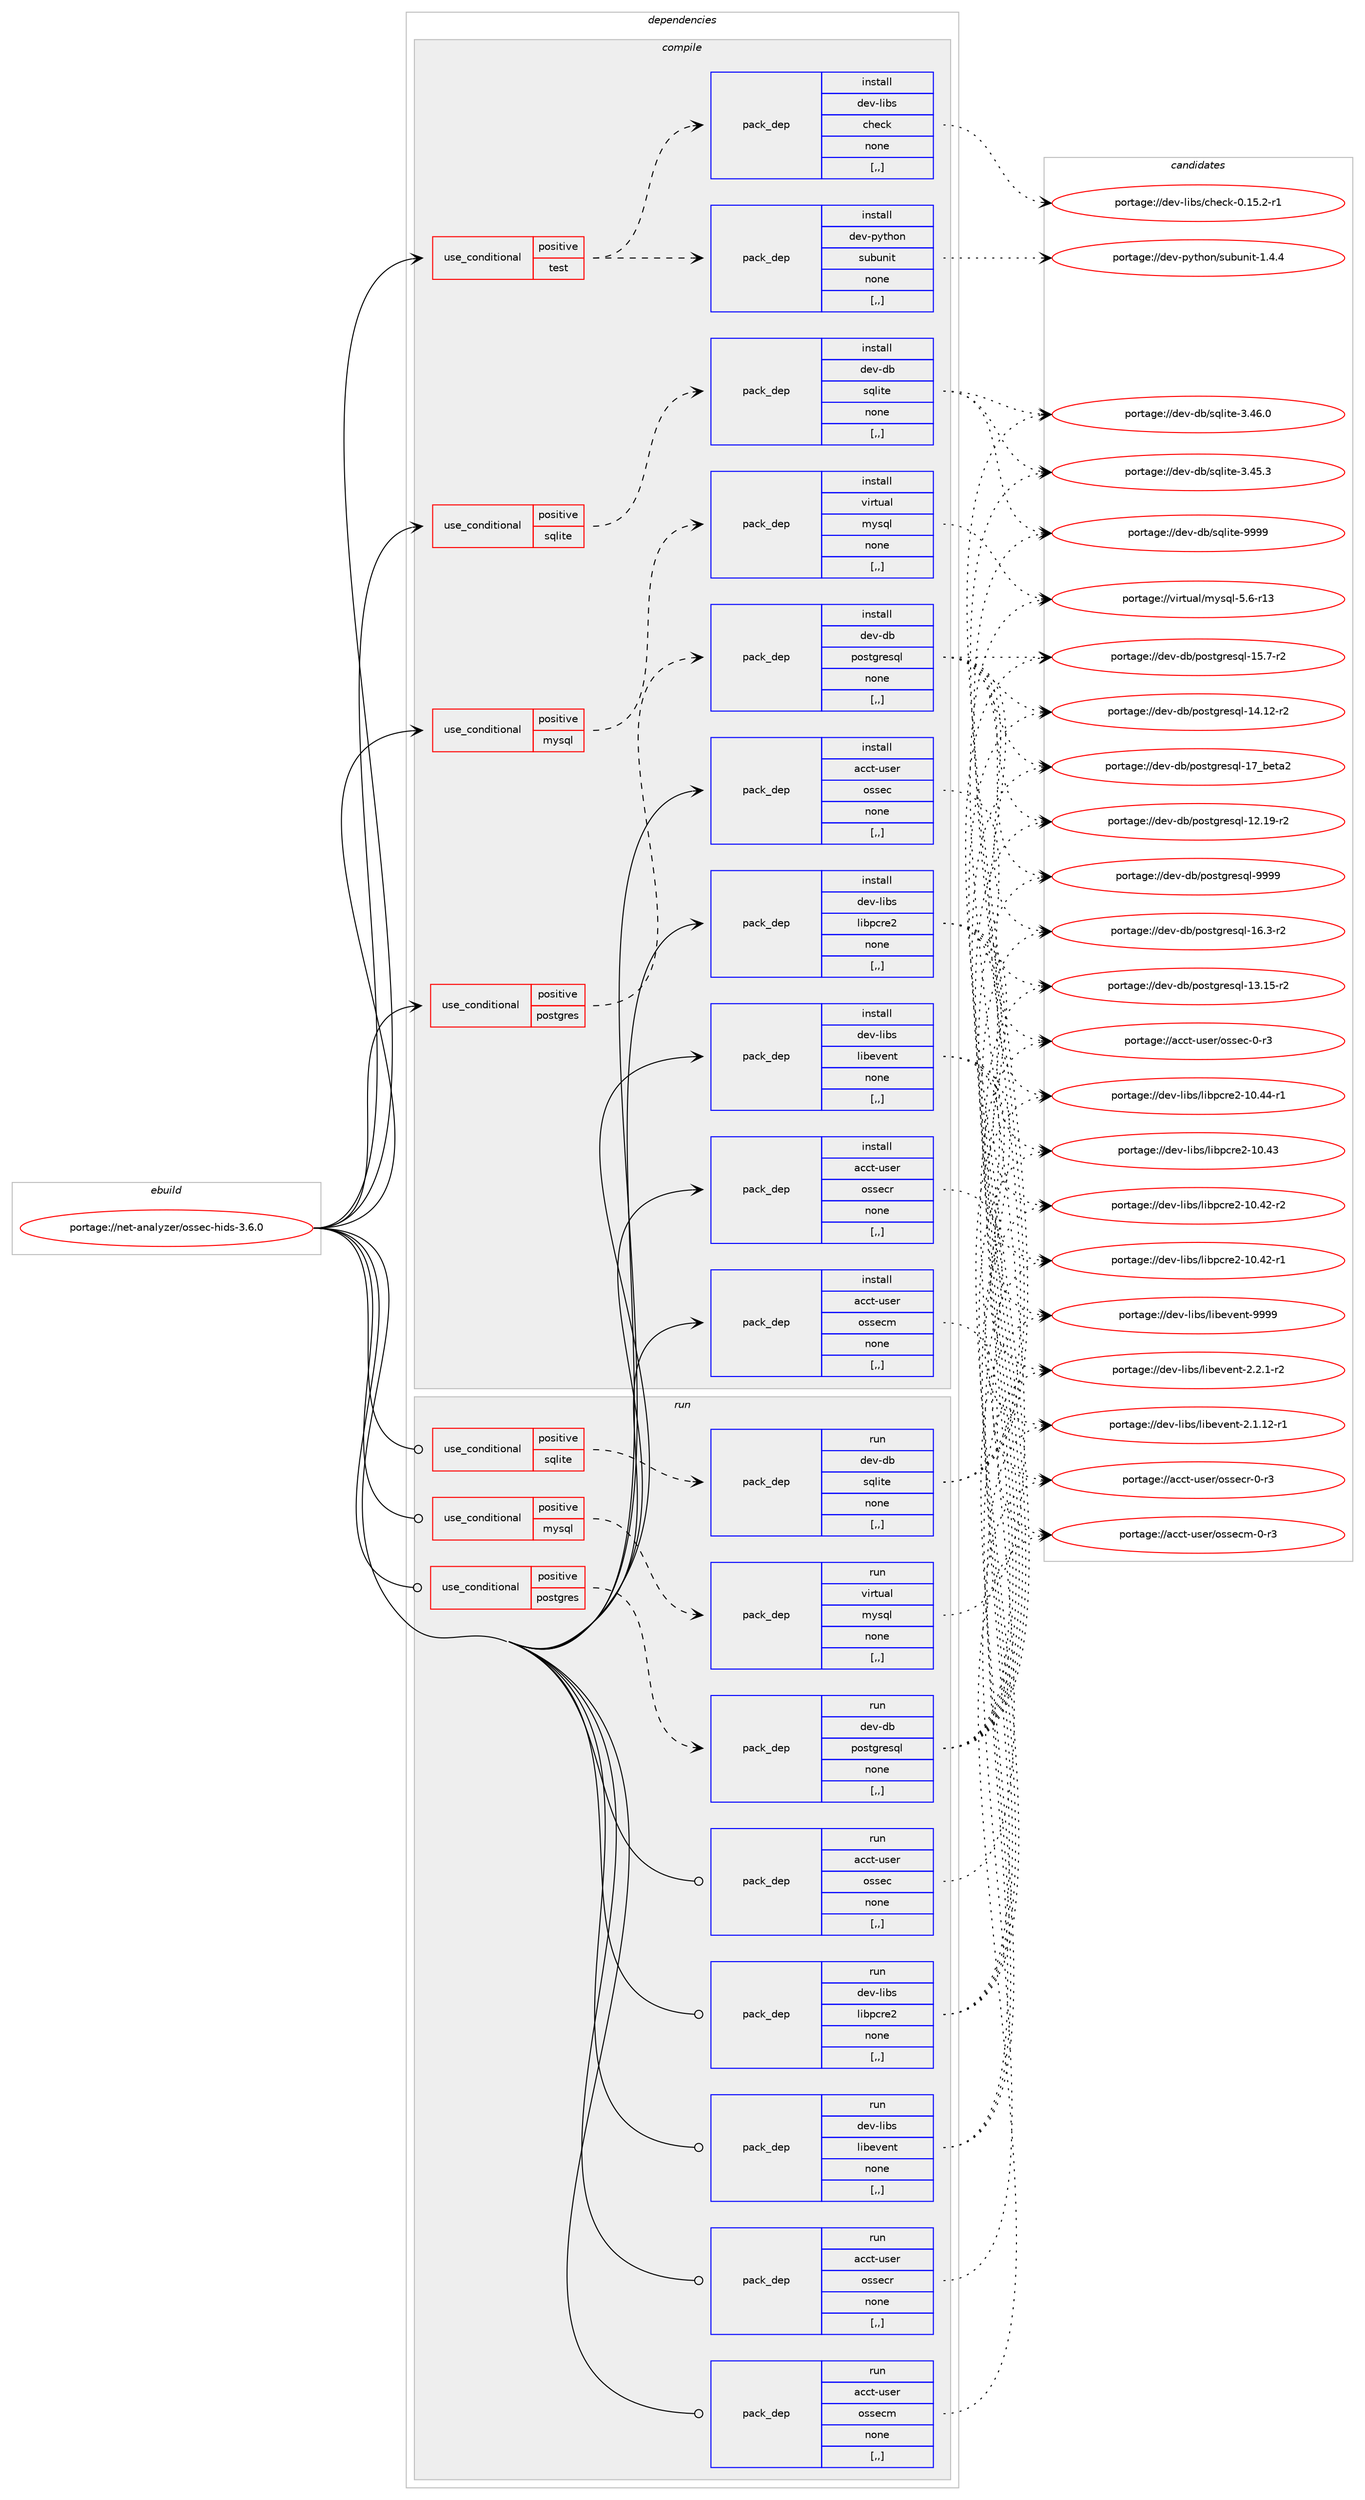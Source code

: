digraph prolog {

# *************
# Graph options
# *************

newrank=true;
concentrate=true;
compound=true;
graph [rankdir=LR,fontname=Helvetica,fontsize=10,ranksep=1.5];#, ranksep=2.5, nodesep=0.2];
edge  [arrowhead=vee];
node  [fontname=Helvetica,fontsize=10];

# **********
# The ebuild
# **********

subgraph cluster_leftcol {
color=gray;
label=<<i>ebuild</i>>;
id [label="portage://net-analyzer/ossec-hids-3.6.0", color=red, width=4, href="../net-analyzer/ossec-hids-3.6.0.svg"];
}

# ****************
# The dependencies
# ****************

subgraph cluster_midcol {
color=gray;
label=<<i>dependencies</i>>;
subgraph cluster_compile {
fillcolor="#eeeeee";
style=filled;
label=<<i>compile</i>>;
subgraph cond87766 {
dependency340639 [label=<<TABLE BORDER="0" CELLBORDER="1" CELLSPACING="0" CELLPADDING="4"><TR><TD ROWSPAN="3" CELLPADDING="10">use_conditional</TD></TR><TR><TD>positive</TD></TR><TR><TD>mysql</TD></TR></TABLE>>, shape=none, color=red];
subgraph pack250284 {
dependency340640 [label=<<TABLE BORDER="0" CELLBORDER="1" CELLSPACING="0" CELLPADDING="4" WIDTH="220"><TR><TD ROWSPAN="6" CELLPADDING="30">pack_dep</TD></TR><TR><TD WIDTH="110">install</TD></TR><TR><TD>virtual</TD></TR><TR><TD>mysql</TD></TR><TR><TD>none</TD></TR><TR><TD>[,,]</TD></TR></TABLE>>, shape=none, color=blue];
}
dependency340639:e -> dependency340640:w [weight=20,style="dashed",arrowhead="vee"];
}
id:e -> dependency340639:w [weight=20,style="solid",arrowhead="vee"];
subgraph cond87767 {
dependency340641 [label=<<TABLE BORDER="0" CELLBORDER="1" CELLSPACING="0" CELLPADDING="4"><TR><TD ROWSPAN="3" CELLPADDING="10">use_conditional</TD></TR><TR><TD>positive</TD></TR><TR><TD>postgres</TD></TR></TABLE>>, shape=none, color=red];
subgraph pack250285 {
dependency340642 [label=<<TABLE BORDER="0" CELLBORDER="1" CELLSPACING="0" CELLPADDING="4" WIDTH="220"><TR><TD ROWSPAN="6" CELLPADDING="30">pack_dep</TD></TR><TR><TD WIDTH="110">install</TD></TR><TR><TD>dev-db</TD></TR><TR><TD>postgresql</TD></TR><TR><TD>none</TD></TR><TR><TD>[,,]</TD></TR></TABLE>>, shape=none, color=blue];
}
dependency340641:e -> dependency340642:w [weight=20,style="dashed",arrowhead="vee"];
}
id:e -> dependency340641:w [weight=20,style="solid",arrowhead="vee"];
subgraph cond87768 {
dependency340643 [label=<<TABLE BORDER="0" CELLBORDER="1" CELLSPACING="0" CELLPADDING="4"><TR><TD ROWSPAN="3" CELLPADDING="10">use_conditional</TD></TR><TR><TD>positive</TD></TR><TR><TD>sqlite</TD></TR></TABLE>>, shape=none, color=red];
subgraph pack250286 {
dependency340644 [label=<<TABLE BORDER="0" CELLBORDER="1" CELLSPACING="0" CELLPADDING="4" WIDTH="220"><TR><TD ROWSPAN="6" CELLPADDING="30">pack_dep</TD></TR><TR><TD WIDTH="110">install</TD></TR><TR><TD>dev-db</TD></TR><TR><TD>sqlite</TD></TR><TR><TD>none</TD></TR><TR><TD>[,,]</TD></TR></TABLE>>, shape=none, color=blue];
}
dependency340643:e -> dependency340644:w [weight=20,style="dashed",arrowhead="vee"];
}
id:e -> dependency340643:w [weight=20,style="solid",arrowhead="vee"];
subgraph cond87769 {
dependency340645 [label=<<TABLE BORDER="0" CELLBORDER="1" CELLSPACING="0" CELLPADDING="4"><TR><TD ROWSPAN="3" CELLPADDING="10">use_conditional</TD></TR><TR><TD>positive</TD></TR><TR><TD>test</TD></TR></TABLE>>, shape=none, color=red];
subgraph pack250287 {
dependency340646 [label=<<TABLE BORDER="0" CELLBORDER="1" CELLSPACING="0" CELLPADDING="4" WIDTH="220"><TR><TD ROWSPAN="6" CELLPADDING="30">pack_dep</TD></TR><TR><TD WIDTH="110">install</TD></TR><TR><TD>dev-libs</TD></TR><TR><TD>check</TD></TR><TR><TD>none</TD></TR><TR><TD>[,,]</TD></TR></TABLE>>, shape=none, color=blue];
}
dependency340645:e -> dependency340646:w [weight=20,style="dashed",arrowhead="vee"];
subgraph pack250288 {
dependency340647 [label=<<TABLE BORDER="0" CELLBORDER="1" CELLSPACING="0" CELLPADDING="4" WIDTH="220"><TR><TD ROWSPAN="6" CELLPADDING="30">pack_dep</TD></TR><TR><TD WIDTH="110">install</TD></TR><TR><TD>dev-python</TD></TR><TR><TD>subunit</TD></TR><TR><TD>none</TD></TR><TR><TD>[,,]</TD></TR></TABLE>>, shape=none, color=blue];
}
dependency340645:e -> dependency340647:w [weight=20,style="dashed",arrowhead="vee"];
}
id:e -> dependency340645:w [weight=20,style="solid",arrowhead="vee"];
subgraph pack250289 {
dependency340648 [label=<<TABLE BORDER="0" CELLBORDER="1" CELLSPACING="0" CELLPADDING="4" WIDTH="220"><TR><TD ROWSPAN="6" CELLPADDING="30">pack_dep</TD></TR><TR><TD WIDTH="110">install</TD></TR><TR><TD>acct-user</TD></TR><TR><TD>ossec</TD></TR><TR><TD>none</TD></TR><TR><TD>[,,]</TD></TR></TABLE>>, shape=none, color=blue];
}
id:e -> dependency340648:w [weight=20,style="solid",arrowhead="vee"];
subgraph pack250290 {
dependency340649 [label=<<TABLE BORDER="0" CELLBORDER="1" CELLSPACING="0" CELLPADDING="4" WIDTH="220"><TR><TD ROWSPAN="6" CELLPADDING="30">pack_dep</TD></TR><TR><TD WIDTH="110">install</TD></TR><TR><TD>acct-user</TD></TR><TR><TD>ossecm</TD></TR><TR><TD>none</TD></TR><TR><TD>[,,]</TD></TR></TABLE>>, shape=none, color=blue];
}
id:e -> dependency340649:w [weight=20,style="solid",arrowhead="vee"];
subgraph pack250291 {
dependency340650 [label=<<TABLE BORDER="0" CELLBORDER="1" CELLSPACING="0" CELLPADDING="4" WIDTH="220"><TR><TD ROWSPAN="6" CELLPADDING="30">pack_dep</TD></TR><TR><TD WIDTH="110">install</TD></TR><TR><TD>acct-user</TD></TR><TR><TD>ossecr</TD></TR><TR><TD>none</TD></TR><TR><TD>[,,]</TD></TR></TABLE>>, shape=none, color=blue];
}
id:e -> dependency340650:w [weight=20,style="solid",arrowhead="vee"];
subgraph pack250292 {
dependency340651 [label=<<TABLE BORDER="0" CELLBORDER="1" CELLSPACING="0" CELLPADDING="4" WIDTH="220"><TR><TD ROWSPAN="6" CELLPADDING="30">pack_dep</TD></TR><TR><TD WIDTH="110">install</TD></TR><TR><TD>dev-libs</TD></TR><TR><TD>libevent</TD></TR><TR><TD>none</TD></TR><TR><TD>[,,]</TD></TR></TABLE>>, shape=none, color=blue];
}
id:e -> dependency340651:w [weight=20,style="solid",arrowhead="vee"];
subgraph pack250293 {
dependency340652 [label=<<TABLE BORDER="0" CELLBORDER="1" CELLSPACING="0" CELLPADDING="4" WIDTH="220"><TR><TD ROWSPAN="6" CELLPADDING="30">pack_dep</TD></TR><TR><TD WIDTH="110">install</TD></TR><TR><TD>dev-libs</TD></TR><TR><TD>libpcre2</TD></TR><TR><TD>none</TD></TR><TR><TD>[,,]</TD></TR></TABLE>>, shape=none, color=blue];
}
id:e -> dependency340652:w [weight=20,style="solid",arrowhead="vee"];
}
subgraph cluster_compileandrun {
fillcolor="#eeeeee";
style=filled;
label=<<i>compile and run</i>>;
}
subgraph cluster_run {
fillcolor="#eeeeee";
style=filled;
label=<<i>run</i>>;
subgraph cond87770 {
dependency340653 [label=<<TABLE BORDER="0" CELLBORDER="1" CELLSPACING="0" CELLPADDING="4"><TR><TD ROWSPAN="3" CELLPADDING="10">use_conditional</TD></TR><TR><TD>positive</TD></TR><TR><TD>mysql</TD></TR></TABLE>>, shape=none, color=red];
subgraph pack250294 {
dependency340654 [label=<<TABLE BORDER="0" CELLBORDER="1" CELLSPACING="0" CELLPADDING="4" WIDTH="220"><TR><TD ROWSPAN="6" CELLPADDING="30">pack_dep</TD></TR><TR><TD WIDTH="110">run</TD></TR><TR><TD>virtual</TD></TR><TR><TD>mysql</TD></TR><TR><TD>none</TD></TR><TR><TD>[,,]</TD></TR></TABLE>>, shape=none, color=blue];
}
dependency340653:e -> dependency340654:w [weight=20,style="dashed",arrowhead="vee"];
}
id:e -> dependency340653:w [weight=20,style="solid",arrowhead="odot"];
subgraph cond87771 {
dependency340655 [label=<<TABLE BORDER="0" CELLBORDER="1" CELLSPACING="0" CELLPADDING="4"><TR><TD ROWSPAN="3" CELLPADDING="10">use_conditional</TD></TR><TR><TD>positive</TD></TR><TR><TD>postgres</TD></TR></TABLE>>, shape=none, color=red];
subgraph pack250295 {
dependency340656 [label=<<TABLE BORDER="0" CELLBORDER="1" CELLSPACING="0" CELLPADDING="4" WIDTH="220"><TR><TD ROWSPAN="6" CELLPADDING="30">pack_dep</TD></TR><TR><TD WIDTH="110">run</TD></TR><TR><TD>dev-db</TD></TR><TR><TD>postgresql</TD></TR><TR><TD>none</TD></TR><TR><TD>[,,]</TD></TR></TABLE>>, shape=none, color=blue];
}
dependency340655:e -> dependency340656:w [weight=20,style="dashed",arrowhead="vee"];
}
id:e -> dependency340655:w [weight=20,style="solid",arrowhead="odot"];
subgraph cond87772 {
dependency340657 [label=<<TABLE BORDER="0" CELLBORDER="1" CELLSPACING="0" CELLPADDING="4"><TR><TD ROWSPAN="3" CELLPADDING="10">use_conditional</TD></TR><TR><TD>positive</TD></TR><TR><TD>sqlite</TD></TR></TABLE>>, shape=none, color=red];
subgraph pack250296 {
dependency340658 [label=<<TABLE BORDER="0" CELLBORDER="1" CELLSPACING="0" CELLPADDING="4" WIDTH="220"><TR><TD ROWSPAN="6" CELLPADDING="30">pack_dep</TD></TR><TR><TD WIDTH="110">run</TD></TR><TR><TD>dev-db</TD></TR><TR><TD>sqlite</TD></TR><TR><TD>none</TD></TR><TR><TD>[,,]</TD></TR></TABLE>>, shape=none, color=blue];
}
dependency340657:e -> dependency340658:w [weight=20,style="dashed",arrowhead="vee"];
}
id:e -> dependency340657:w [weight=20,style="solid",arrowhead="odot"];
subgraph pack250297 {
dependency340659 [label=<<TABLE BORDER="0" CELLBORDER="1" CELLSPACING="0" CELLPADDING="4" WIDTH="220"><TR><TD ROWSPAN="6" CELLPADDING="30">pack_dep</TD></TR><TR><TD WIDTH="110">run</TD></TR><TR><TD>acct-user</TD></TR><TR><TD>ossec</TD></TR><TR><TD>none</TD></TR><TR><TD>[,,]</TD></TR></TABLE>>, shape=none, color=blue];
}
id:e -> dependency340659:w [weight=20,style="solid",arrowhead="odot"];
subgraph pack250298 {
dependency340660 [label=<<TABLE BORDER="0" CELLBORDER="1" CELLSPACING="0" CELLPADDING="4" WIDTH="220"><TR><TD ROWSPAN="6" CELLPADDING="30">pack_dep</TD></TR><TR><TD WIDTH="110">run</TD></TR><TR><TD>acct-user</TD></TR><TR><TD>ossecm</TD></TR><TR><TD>none</TD></TR><TR><TD>[,,]</TD></TR></TABLE>>, shape=none, color=blue];
}
id:e -> dependency340660:w [weight=20,style="solid",arrowhead="odot"];
subgraph pack250299 {
dependency340661 [label=<<TABLE BORDER="0" CELLBORDER="1" CELLSPACING="0" CELLPADDING="4" WIDTH="220"><TR><TD ROWSPAN="6" CELLPADDING="30">pack_dep</TD></TR><TR><TD WIDTH="110">run</TD></TR><TR><TD>acct-user</TD></TR><TR><TD>ossecr</TD></TR><TR><TD>none</TD></TR><TR><TD>[,,]</TD></TR></TABLE>>, shape=none, color=blue];
}
id:e -> dependency340661:w [weight=20,style="solid",arrowhead="odot"];
subgraph pack250300 {
dependency340662 [label=<<TABLE BORDER="0" CELLBORDER="1" CELLSPACING="0" CELLPADDING="4" WIDTH="220"><TR><TD ROWSPAN="6" CELLPADDING="30">pack_dep</TD></TR><TR><TD WIDTH="110">run</TD></TR><TR><TD>dev-libs</TD></TR><TR><TD>libevent</TD></TR><TR><TD>none</TD></TR><TR><TD>[,,]</TD></TR></TABLE>>, shape=none, color=blue];
}
id:e -> dependency340662:w [weight=20,style="solid",arrowhead="odot"];
subgraph pack250301 {
dependency340663 [label=<<TABLE BORDER="0" CELLBORDER="1" CELLSPACING="0" CELLPADDING="4" WIDTH="220"><TR><TD ROWSPAN="6" CELLPADDING="30">pack_dep</TD></TR><TR><TD WIDTH="110">run</TD></TR><TR><TD>dev-libs</TD></TR><TR><TD>libpcre2</TD></TR><TR><TD>none</TD></TR><TR><TD>[,,]</TD></TR></TABLE>>, shape=none, color=blue];
}
id:e -> dependency340663:w [weight=20,style="solid",arrowhead="odot"];
}
}

# **************
# The candidates
# **************

subgraph cluster_choices {
rank=same;
color=gray;
label=<<i>candidates</i>>;

subgraph choice250284 {
color=black;
nodesep=1;
choice118105114116117971084710912111511310845534654451144951 [label="portage://virtual/mysql-5.6-r13", color=red, width=4,href="../virtual/mysql-5.6-r13.svg"];
dependency340640:e -> choice118105114116117971084710912111511310845534654451144951:w [style=dotted,weight="100"];
}
subgraph choice250285 {
color=black;
nodesep=1;
choice1001011184510098471121111151161031141011151131084557575757 [label="portage://dev-db/postgresql-9999", color=red, width=4,href="../dev-db/postgresql-9999.svg"];
choice10010111845100984711211111511610311410111511310845495595981011169750 [label="portage://dev-db/postgresql-17_beta2", color=red, width=4,href="../dev-db/postgresql-17_beta2.svg"];
choice10010111845100984711211111511610311410111511310845495446514511450 [label="portage://dev-db/postgresql-16.3-r2", color=red, width=4,href="../dev-db/postgresql-16.3-r2.svg"];
choice10010111845100984711211111511610311410111511310845495346554511450 [label="portage://dev-db/postgresql-15.7-r2", color=red, width=4,href="../dev-db/postgresql-15.7-r2.svg"];
choice1001011184510098471121111151161031141011151131084549524649504511450 [label="portage://dev-db/postgresql-14.12-r2", color=red, width=4,href="../dev-db/postgresql-14.12-r2.svg"];
choice1001011184510098471121111151161031141011151131084549514649534511450 [label="portage://dev-db/postgresql-13.15-r2", color=red, width=4,href="../dev-db/postgresql-13.15-r2.svg"];
choice1001011184510098471121111151161031141011151131084549504649574511450 [label="portage://dev-db/postgresql-12.19-r2", color=red, width=4,href="../dev-db/postgresql-12.19-r2.svg"];
dependency340642:e -> choice1001011184510098471121111151161031141011151131084557575757:w [style=dotted,weight="100"];
dependency340642:e -> choice10010111845100984711211111511610311410111511310845495595981011169750:w [style=dotted,weight="100"];
dependency340642:e -> choice10010111845100984711211111511610311410111511310845495446514511450:w [style=dotted,weight="100"];
dependency340642:e -> choice10010111845100984711211111511610311410111511310845495346554511450:w [style=dotted,weight="100"];
dependency340642:e -> choice1001011184510098471121111151161031141011151131084549524649504511450:w [style=dotted,weight="100"];
dependency340642:e -> choice1001011184510098471121111151161031141011151131084549514649534511450:w [style=dotted,weight="100"];
dependency340642:e -> choice1001011184510098471121111151161031141011151131084549504649574511450:w [style=dotted,weight="100"];
}
subgraph choice250286 {
color=black;
nodesep=1;
choice1001011184510098471151131081051161014557575757 [label="portage://dev-db/sqlite-9999", color=red, width=4,href="../dev-db/sqlite-9999.svg"];
choice10010111845100984711511310810511610145514652544648 [label="portage://dev-db/sqlite-3.46.0", color=red, width=4,href="../dev-db/sqlite-3.46.0.svg"];
choice10010111845100984711511310810511610145514652534651 [label="portage://dev-db/sqlite-3.45.3", color=red, width=4,href="../dev-db/sqlite-3.45.3.svg"];
dependency340644:e -> choice1001011184510098471151131081051161014557575757:w [style=dotted,weight="100"];
dependency340644:e -> choice10010111845100984711511310810511610145514652544648:w [style=dotted,weight="100"];
dependency340644:e -> choice10010111845100984711511310810511610145514652534651:w [style=dotted,weight="100"];
}
subgraph choice250287 {
color=black;
nodesep=1;
choice1001011184510810598115479910410199107454846495346504511449 [label="portage://dev-libs/check-0.15.2-r1", color=red, width=4,href="../dev-libs/check-0.15.2-r1.svg"];
dependency340646:e -> choice1001011184510810598115479910410199107454846495346504511449:w [style=dotted,weight="100"];
}
subgraph choice250288 {
color=black;
nodesep=1;
choice100101118451121211161041111104711511798117110105116454946524652 [label="portage://dev-python/subunit-1.4.4", color=red, width=4,href="../dev-python/subunit-1.4.4.svg"];
dependency340647:e -> choice100101118451121211161041111104711511798117110105116454946524652:w [style=dotted,weight="100"];
}
subgraph choice250289 {
color=black;
nodesep=1;
choice97999911645117115101114471111151151019945484511451 [label="portage://acct-user/ossec-0-r3", color=red, width=4,href="../acct-user/ossec-0-r3.svg"];
dependency340648:e -> choice97999911645117115101114471111151151019945484511451:w [style=dotted,weight="100"];
}
subgraph choice250290 {
color=black;
nodesep=1;
choice97999911645117115101114471111151151019910945484511451 [label="portage://acct-user/ossecm-0-r3", color=red, width=4,href="../acct-user/ossecm-0-r3.svg"];
dependency340649:e -> choice97999911645117115101114471111151151019910945484511451:w [style=dotted,weight="100"];
}
subgraph choice250291 {
color=black;
nodesep=1;
choice97999911645117115101114471111151151019911445484511451 [label="portage://acct-user/ossecr-0-r3", color=red, width=4,href="../acct-user/ossecr-0-r3.svg"];
dependency340650:e -> choice97999911645117115101114471111151151019911445484511451:w [style=dotted,weight="100"];
}
subgraph choice250292 {
color=black;
nodesep=1;
choice100101118451081059811547108105981011181011101164557575757 [label="portage://dev-libs/libevent-9999", color=red, width=4,href="../dev-libs/libevent-9999.svg"];
choice100101118451081059811547108105981011181011101164550465046494511450 [label="portage://dev-libs/libevent-2.2.1-r2", color=red, width=4,href="../dev-libs/libevent-2.2.1-r2.svg"];
choice10010111845108105981154710810598101118101110116455046494649504511449 [label="portage://dev-libs/libevent-2.1.12-r1", color=red, width=4,href="../dev-libs/libevent-2.1.12-r1.svg"];
dependency340651:e -> choice100101118451081059811547108105981011181011101164557575757:w [style=dotted,weight="100"];
dependency340651:e -> choice100101118451081059811547108105981011181011101164550465046494511450:w [style=dotted,weight="100"];
dependency340651:e -> choice10010111845108105981154710810598101118101110116455046494649504511449:w [style=dotted,weight="100"];
}
subgraph choice250293 {
color=black;
nodesep=1;
choice1001011184510810598115471081059811299114101504549484652524511449 [label="portage://dev-libs/libpcre2-10.44-r1", color=red, width=4,href="../dev-libs/libpcre2-10.44-r1.svg"];
choice100101118451081059811547108105981129911410150454948465251 [label="portage://dev-libs/libpcre2-10.43", color=red, width=4,href="../dev-libs/libpcre2-10.43.svg"];
choice1001011184510810598115471081059811299114101504549484652504511450 [label="portage://dev-libs/libpcre2-10.42-r2", color=red, width=4,href="../dev-libs/libpcre2-10.42-r2.svg"];
choice1001011184510810598115471081059811299114101504549484652504511449 [label="portage://dev-libs/libpcre2-10.42-r1", color=red, width=4,href="../dev-libs/libpcre2-10.42-r1.svg"];
dependency340652:e -> choice1001011184510810598115471081059811299114101504549484652524511449:w [style=dotted,weight="100"];
dependency340652:e -> choice100101118451081059811547108105981129911410150454948465251:w [style=dotted,weight="100"];
dependency340652:e -> choice1001011184510810598115471081059811299114101504549484652504511450:w [style=dotted,weight="100"];
dependency340652:e -> choice1001011184510810598115471081059811299114101504549484652504511449:w [style=dotted,weight="100"];
}
subgraph choice250294 {
color=black;
nodesep=1;
choice118105114116117971084710912111511310845534654451144951 [label="portage://virtual/mysql-5.6-r13", color=red, width=4,href="../virtual/mysql-5.6-r13.svg"];
dependency340654:e -> choice118105114116117971084710912111511310845534654451144951:w [style=dotted,weight="100"];
}
subgraph choice250295 {
color=black;
nodesep=1;
choice1001011184510098471121111151161031141011151131084557575757 [label="portage://dev-db/postgresql-9999", color=red, width=4,href="../dev-db/postgresql-9999.svg"];
choice10010111845100984711211111511610311410111511310845495595981011169750 [label="portage://dev-db/postgresql-17_beta2", color=red, width=4,href="../dev-db/postgresql-17_beta2.svg"];
choice10010111845100984711211111511610311410111511310845495446514511450 [label="portage://dev-db/postgresql-16.3-r2", color=red, width=4,href="../dev-db/postgresql-16.3-r2.svg"];
choice10010111845100984711211111511610311410111511310845495346554511450 [label="portage://dev-db/postgresql-15.7-r2", color=red, width=4,href="../dev-db/postgresql-15.7-r2.svg"];
choice1001011184510098471121111151161031141011151131084549524649504511450 [label="portage://dev-db/postgresql-14.12-r2", color=red, width=4,href="../dev-db/postgresql-14.12-r2.svg"];
choice1001011184510098471121111151161031141011151131084549514649534511450 [label="portage://dev-db/postgresql-13.15-r2", color=red, width=4,href="../dev-db/postgresql-13.15-r2.svg"];
choice1001011184510098471121111151161031141011151131084549504649574511450 [label="portage://dev-db/postgresql-12.19-r2", color=red, width=4,href="../dev-db/postgresql-12.19-r2.svg"];
dependency340656:e -> choice1001011184510098471121111151161031141011151131084557575757:w [style=dotted,weight="100"];
dependency340656:e -> choice10010111845100984711211111511610311410111511310845495595981011169750:w [style=dotted,weight="100"];
dependency340656:e -> choice10010111845100984711211111511610311410111511310845495446514511450:w [style=dotted,weight="100"];
dependency340656:e -> choice10010111845100984711211111511610311410111511310845495346554511450:w [style=dotted,weight="100"];
dependency340656:e -> choice1001011184510098471121111151161031141011151131084549524649504511450:w [style=dotted,weight="100"];
dependency340656:e -> choice1001011184510098471121111151161031141011151131084549514649534511450:w [style=dotted,weight="100"];
dependency340656:e -> choice1001011184510098471121111151161031141011151131084549504649574511450:w [style=dotted,weight="100"];
}
subgraph choice250296 {
color=black;
nodesep=1;
choice1001011184510098471151131081051161014557575757 [label="portage://dev-db/sqlite-9999", color=red, width=4,href="../dev-db/sqlite-9999.svg"];
choice10010111845100984711511310810511610145514652544648 [label="portage://dev-db/sqlite-3.46.0", color=red, width=4,href="../dev-db/sqlite-3.46.0.svg"];
choice10010111845100984711511310810511610145514652534651 [label="portage://dev-db/sqlite-3.45.3", color=red, width=4,href="../dev-db/sqlite-3.45.3.svg"];
dependency340658:e -> choice1001011184510098471151131081051161014557575757:w [style=dotted,weight="100"];
dependency340658:e -> choice10010111845100984711511310810511610145514652544648:w [style=dotted,weight="100"];
dependency340658:e -> choice10010111845100984711511310810511610145514652534651:w [style=dotted,weight="100"];
}
subgraph choice250297 {
color=black;
nodesep=1;
choice97999911645117115101114471111151151019945484511451 [label="portage://acct-user/ossec-0-r3", color=red, width=4,href="../acct-user/ossec-0-r3.svg"];
dependency340659:e -> choice97999911645117115101114471111151151019945484511451:w [style=dotted,weight="100"];
}
subgraph choice250298 {
color=black;
nodesep=1;
choice97999911645117115101114471111151151019910945484511451 [label="portage://acct-user/ossecm-0-r3", color=red, width=4,href="../acct-user/ossecm-0-r3.svg"];
dependency340660:e -> choice97999911645117115101114471111151151019910945484511451:w [style=dotted,weight="100"];
}
subgraph choice250299 {
color=black;
nodesep=1;
choice97999911645117115101114471111151151019911445484511451 [label="portage://acct-user/ossecr-0-r3", color=red, width=4,href="../acct-user/ossecr-0-r3.svg"];
dependency340661:e -> choice97999911645117115101114471111151151019911445484511451:w [style=dotted,weight="100"];
}
subgraph choice250300 {
color=black;
nodesep=1;
choice100101118451081059811547108105981011181011101164557575757 [label="portage://dev-libs/libevent-9999", color=red, width=4,href="../dev-libs/libevent-9999.svg"];
choice100101118451081059811547108105981011181011101164550465046494511450 [label="portage://dev-libs/libevent-2.2.1-r2", color=red, width=4,href="../dev-libs/libevent-2.2.1-r2.svg"];
choice10010111845108105981154710810598101118101110116455046494649504511449 [label="portage://dev-libs/libevent-2.1.12-r1", color=red, width=4,href="../dev-libs/libevent-2.1.12-r1.svg"];
dependency340662:e -> choice100101118451081059811547108105981011181011101164557575757:w [style=dotted,weight="100"];
dependency340662:e -> choice100101118451081059811547108105981011181011101164550465046494511450:w [style=dotted,weight="100"];
dependency340662:e -> choice10010111845108105981154710810598101118101110116455046494649504511449:w [style=dotted,weight="100"];
}
subgraph choice250301 {
color=black;
nodesep=1;
choice1001011184510810598115471081059811299114101504549484652524511449 [label="portage://dev-libs/libpcre2-10.44-r1", color=red, width=4,href="../dev-libs/libpcre2-10.44-r1.svg"];
choice100101118451081059811547108105981129911410150454948465251 [label="portage://dev-libs/libpcre2-10.43", color=red, width=4,href="../dev-libs/libpcre2-10.43.svg"];
choice1001011184510810598115471081059811299114101504549484652504511450 [label="portage://dev-libs/libpcre2-10.42-r2", color=red, width=4,href="../dev-libs/libpcre2-10.42-r2.svg"];
choice1001011184510810598115471081059811299114101504549484652504511449 [label="portage://dev-libs/libpcre2-10.42-r1", color=red, width=4,href="../dev-libs/libpcre2-10.42-r1.svg"];
dependency340663:e -> choice1001011184510810598115471081059811299114101504549484652524511449:w [style=dotted,weight="100"];
dependency340663:e -> choice100101118451081059811547108105981129911410150454948465251:w [style=dotted,weight="100"];
dependency340663:e -> choice1001011184510810598115471081059811299114101504549484652504511450:w [style=dotted,weight="100"];
dependency340663:e -> choice1001011184510810598115471081059811299114101504549484652504511449:w [style=dotted,weight="100"];
}
}

}
